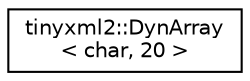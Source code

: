 digraph "クラス階層図"
{
  edge [fontname="Helvetica",fontsize="10",labelfontname="Helvetica",labelfontsize="10"];
  node [fontname="Helvetica",fontsize="10",shape=record];
  rankdir="LR";
  Node0 [label="tinyxml2::DynArray\l\< char, 20 \>",height=0.2,width=0.4,color="black", fillcolor="white", style="filled",URL="$classtinyxml2_1_1_dyn_array.html"];
}

